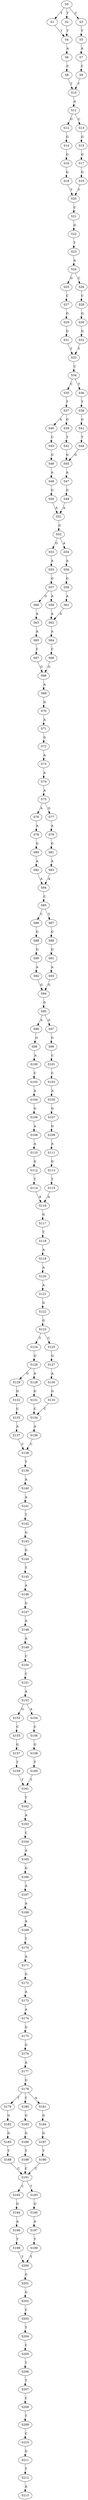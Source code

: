 strict digraph  {
	S0 -> S1 [ label = T ];
	S0 -> S2 [ label = T ];
	S0 -> S3 [ label = C ];
	S1 -> S4 [ label = T ];
	S2 -> S4 [ label = T ];
	S3 -> S5 [ label = T ];
	S4 -> S6 [ label = A ];
	S5 -> S7 [ label = A ];
	S6 -> S8 [ label = C ];
	S7 -> S9 [ label = C ];
	S8 -> S10 [ label = T ];
	S9 -> S10 [ label = T ];
	S10 -> S11 [ label = A ];
	S11 -> S12 [ label = G ];
	S11 -> S13 [ label = C ];
	S12 -> S14 [ label = G ];
	S13 -> S15 [ label = G ];
	S14 -> S16 [ label = G ];
	S15 -> S17 [ label = G ];
	S16 -> S18 [ label = G ];
	S17 -> S19 [ label = G ];
	S18 -> S20 [ label = T ];
	S19 -> S20 [ label = T ];
	S20 -> S21 [ label = C ];
	S21 -> S22 [ label = G ];
	S22 -> S23 [ label = T ];
	S23 -> S24 [ label = A ];
	S24 -> S25 [ label = G ];
	S24 -> S26 [ label = C ];
	S25 -> S27 [ label = C ];
	S26 -> S28 [ label = C ];
	S27 -> S29 [ label = G ];
	S28 -> S30 [ label = G ];
	S29 -> S31 [ label = G ];
	S30 -> S32 [ label = G ];
	S31 -> S33 [ label = T ];
	S32 -> S33 [ label = T ];
	S33 -> S34 [ label = C ];
	S34 -> S35 [ label = C ];
	S34 -> S36 [ label = T ];
	S35 -> S37 [ label = T ];
	S36 -> S38 [ label = T ];
	S37 -> S39 [ label = G ];
	S37 -> S40 [ label = A ];
	S38 -> S41 [ label = G ];
	S39 -> S42 [ label = T ];
	S40 -> S43 [ label = C ];
	S41 -> S44 [ label = T ];
	S42 -> S45 [ label = G ];
	S43 -> S46 [ label = G ];
	S44 -> S45 [ label = G ];
	S45 -> S47 [ label = A ];
	S46 -> S48 [ label = A ];
	S47 -> S49 [ label = G ];
	S48 -> S50 [ label = G ];
	S49 -> S51 [ label = A ];
	S50 -> S51 [ label = A ];
	S51 -> S52 [ label = G ];
	S52 -> S53 [ label = G ];
	S52 -> S54 [ label = A ];
	S53 -> S55 [ label = A ];
	S54 -> S56 [ label = A ];
	S55 -> S57 [ label = G ];
	S56 -> S58 [ label = G ];
	S57 -> S59 [ label = A ];
	S57 -> S60 [ label = G ];
	S58 -> S61 [ label = A ];
	S59 -> S62 [ label = A ];
	S60 -> S63 [ label = A ];
	S61 -> S62 [ label = A ];
	S62 -> S64 [ label = A ];
	S63 -> S65 [ label = A ];
	S64 -> S66 [ label = C ];
	S65 -> S67 [ label = C ];
	S66 -> S68 [ label = G ];
	S67 -> S68 [ label = G ];
	S68 -> S69 [ label = A ];
	S69 -> S70 [ label = G ];
	S70 -> S71 [ label = A ];
	S71 -> S72 [ label = G ];
	S72 -> S73 [ label = A ];
	S73 -> S74 [ label = A ];
	S74 -> S75 [ label = A ];
	S75 -> S76 [ label = A ];
	S75 -> S77 [ label = G ];
	S76 -> S78 [ label = A ];
	S77 -> S79 [ label = A ];
	S78 -> S80 [ label = G ];
	S79 -> S81 [ label = G ];
	S80 -> S82 [ label = A ];
	S81 -> S83 [ label = A ];
	S82 -> S84 [ label = A ];
	S83 -> S84 [ label = A ];
	S84 -> S85 [ label = C ];
	S85 -> S86 [ label = C ];
	S85 -> S87 [ label = T ];
	S86 -> S88 [ label = G ];
	S87 -> S89 [ label = G ];
	S88 -> S90 [ label = G ];
	S89 -> S91 [ label = G ];
	S90 -> S92 [ label = A ];
	S91 -> S93 [ label = A ];
	S92 -> S94 [ label = G ];
	S93 -> S94 [ label = G ];
	S94 -> S95 [ label = G ];
	S95 -> S96 [ label = A ];
	S95 -> S97 [ label = G ];
	S96 -> S98 [ label = G ];
	S97 -> S99 [ label = G ];
	S98 -> S100 [ label = A ];
	S99 -> S101 [ label = C ];
	S100 -> S102 [ label = C ];
	S101 -> S103 [ label = C ];
	S102 -> S104 [ label = A ];
	S103 -> S105 [ label = A ];
	S104 -> S106 [ label = G ];
	S105 -> S107 [ label = G ];
	S106 -> S108 [ label = A ];
	S107 -> S109 [ label = G ];
	S108 -> S110 [ label = A ];
	S109 -> S111 [ label = A ];
	S110 -> S112 [ label = G ];
	S111 -> S113 [ label = G ];
	S112 -> S114 [ label = T ];
	S113 -> S115 [ label = T ];
	S114 -> S116 [ label = A ];
	S115 -> S116 [ label = A ];
	S116 -> S117 [ label = G ];
	S117 -> S118 [ label = T ];
	S118 -> S119 [ label = A ];
	S119 -> S120 [ label = A ];
	S120 -> S121 [ label = A ];
	S121 -> S122 [ label = G ];
	S122 -> S123 [ label = G ];
	S123 -> S124 [ label = T ];
	S123 -> S125 [ label = C ];
	S124 -> S126 [ label = G ];
	S125 -> S127 [ label = G ];
	S126 -> S128 [ label = A ];
	S126 -> S129 [ label = G ];
	S127 -> S130 [ label = A ];
	S128 -> S131 [ label = G ];
	S129 -> S132 [ label = G ];
	S130 -> S133 [ label = G ];
	S131 -> S134 [ label = C ];
	S132 -> S135 [ label = C ];
	S133 -> S134 [ label = C ];
	S134 -> S136 [ label = A ];
	S135 -> S137 [ label = A ];
	S136 -> S138 [ label = C ];
	S137 -> S138 [ label = C ];
	S138 -> S139 [ label = T ];
	S139 -> S140 [ label = A ];
	S140 -> S141 [ label = A ];
	S141 -> S142 [ label = T ];
	S142 -> S143 [ label = G ];
	S143 -> S144 [ label = G ];
	S144 -> S145 [ label = T ];
	S145 -> S146 [ label = A ];
	S146 -> S147 [ label = G ];
	S147 -> S148 [ label = A ];
	S148 -> S149 [ label = A ];
	S149 -> S150 [ label = C ];
	S150 -> S151 [ label = C ];
	S151 -> S152 [ label = A ];
	S152 -> S153 [ label = G ];
	S152 -> S154 [ label = A ];
	S153 -> S155 [ label = C ];
	S154 -> S156 [ label = C ];
	S155 -> S157 [ label = G ];
	S156 -> S158 [ label = G ];
	S157 -> S159 [ label = T ];
	S158 -> S160 [ label = T ];
	S159 -> S161 [ label = T ];
	S160 -> S161 [ label = T ];
	S161 -> S162 [ label = T ];
	S162 -> S163 [ label = A ];
	S163 -> S164 [ label = C ];
	S164 -> S165 [ label = A ];
	S165 -> S166 [ label = G ];
	S166 -> S167 [ label = A ];
	S167 -> S168 [ label = A ];
	S168 -> S169 [ label = A ];
	S169 -> S170 [ label = T ];
	S170 -> S171 [ label = A ];
	S171 -> S172 [ label = G ];
	S172 -> S173 [ label = A ];
	S173 -> S174 [ label = A ];
	S174 -> S175 [ label = G ];
	S175 -> S176 [ label = G ];
	S176 -> S177 [ label = A ];
	S177 -> S178 [ label = G ];
	S178 -> S179 [ label = T ];
	S178 -> S180 [ label = C ];
	S178 -> S181 [ label = A ];
	S179 -> S182 [ label = G ];
	S180 -> S183 [ label = G ];
	S181 -> S184 [ label = G ];
	S182 -> S185 [ label = G ];
	S183 -> S186 [ label = G ];
	S184 -> S187 [ label = G ];
	S185 -> S188 [ label = T ];
	S186 -> S189 [ label = T ];
	S187 -> S190 [ label = T ];
	S188 -> S191 [ label = C ];
	S189 -> S191 [ label = C ];
	S190 -> S191 [ label = C ];
	S191 -> S192 [ label = C ];
	S191 -> S193 [ label = T ];
	S192 -> S194 [ label = G ];
	S193 -> S195 [ label = G ];
	S194 -> S196 [ label = A ];
	S195 -> S197 [ label = A ];
	S196 -> S198 [ label = T ];
	S197 -> S199 [ label = T ];
	S198 -> S200 [ label = T ];
	S199 -> S200 [ label = T ];
	S200 -> S201 [ label = G ];
	S201 -> S202 [ label = G ];
	S202 -> S203 [ label = C ];
	S203 -> S204 [ label = T ];
	S204 -> S205 [ label = C ];
	S205 -> S206 [ label = T ];
	S206 -> S207 [ label = T ];
	S207 -> S208 [ label = C ];
	S208 -> S209 [ label = T ];
	S209 -> S210 [ label = C ];
	S210 -> S211 [ label = G ];
	S211 -> S212 [ label = T ];
	S212 -> S213 [ label = A ];
}
